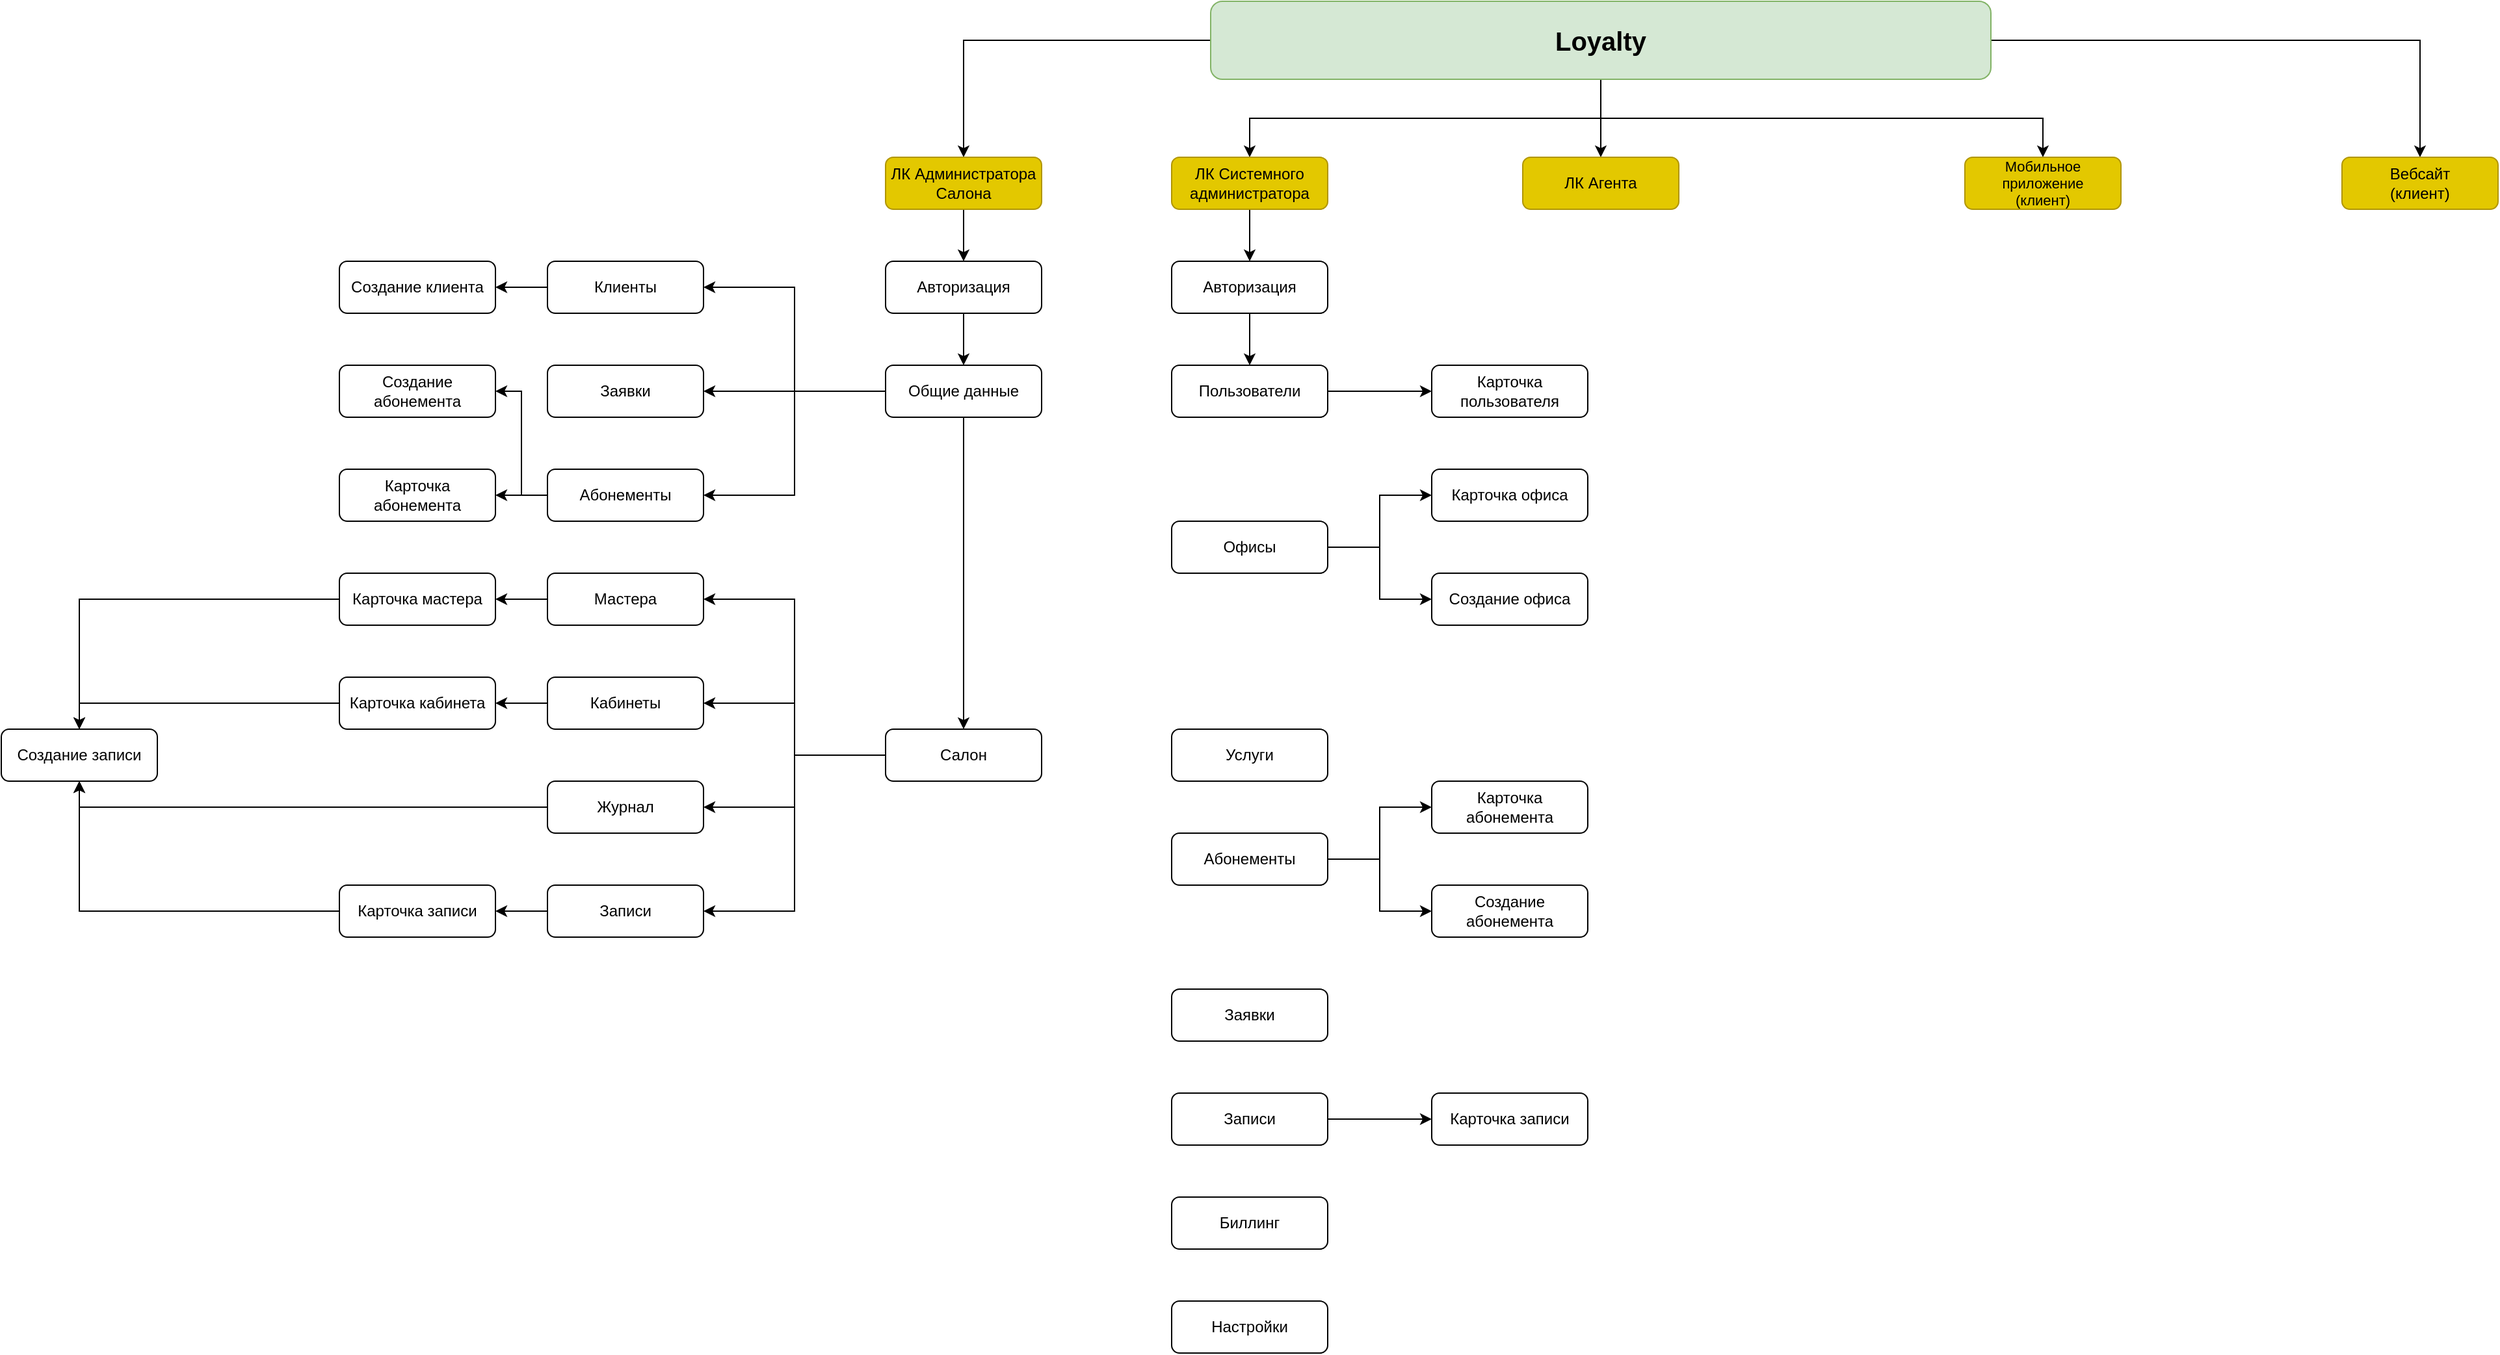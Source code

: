 <mxfile version="24.4.4" type="github">
  <diagram name="Page-1" id="3LspEZ6UrVPtPHhB3D5p">
    <mxGraphModel dx="3290" dy="868" grid="1" gridSize="10" guides="1" tooltips="1" connect="1" arrows="1" fold="1" page="1" pageScale="1" pageWidth="850" pageHeight="1100" math="0" shadow="0">
      <root>
        <mxCell id="0" />
        <mxCell id="1" parent="0" />
        <mxCell id="3AA2hyl5XIKiU2v8SSu--7" style="edgeStyle=orthogonalEdgeStyle;rounded=0;orthogonalLoop=1;jettySize=auto;html=1;" parent="1" source="3AA2hyl5XIKiU2v8SSu--1" target="3AA2hyl5XIKiU2v8SSu--2" edge="1">
          <mxGeometry relative="1" as="geometry" />
        </mxCell>
        <mxCell id="3AA2hyl5XIKiU2v8SSu--8" style="edgeStyle=orthogonalEdgeStyle;rounded=0;orthogonalLoop=1;jettySize=auto;html=1;" parent="1" source="3AA2hyl5XIKiU2v8SSu--1" target="3AA2hyl5XIKiU2v8SSu--3" edge="1">
          <mxGeometry relative="1" as="geometry" />
        </mxCell>
        <mxCell id="3AA2hyl5XIKiU2v8SSu--9" style="edgeStyle=orthogonalEdgeStyle;rounded=0;orthogonalLoop=1;jettySize=auto;html=1;entryX=0.5;entryY=0;entryDx=0;entryDy=0;" parent="1" source="3AA2hyl5XIKiU2v8SSu--1" target="3AA2hyl5XIKiU2v8SSu--4" edge="1">
          <mxGeometry relative="1" as="geometry" />
        </mxCell>
        <mxCell id="3AA2hyl5XIKiU2v8SSu--10" style="edgeStyle=orthogonalEdgeStyle;rounded=0;orthogonalLoop=1;jettySize=auto;html=1;" parent="1" source="3AA2hyl5XIKiU2v8SSu--1" target="3AA2hyl5XIKiU2v8SSu--5" edge="1">
          <mxGeometry relative="1" as="geometry" />
        </mxCell>
        <mxCell id="3AA2hyl5XIKiU2v8SSu--11" style="edgeStyle=orthogonalEdgeStyle;rounded=0;orthogonalLoop=1;jettySize=auto;html=1;" parent="1" source="3AA2hyl5XIKiU2v8SSu--1" target="3AA2hyl5XIKiU2v8SSu--6" edge="1">
          <mxGeometry relative="1" as="geometry" />
        </mxCell>
        <mxCell id="3AA2hyl5XIKiU2v8SSu--1" value="Loyalty" style="rounded=1;whiteSpace=wrap;html=1;fontSize=20;fontStyle=1;fillColor=#d5e8d4;strokeColor=#82b366;" parent="1" vertex="1">
          <mxGeometry x="270" y="40" width="600" height="60" as="geometry" />
        </mxCell>
        <mxCell id="3AA2hyl5XIKiU2v8SSu--13" value="" style="edgeStyle=orthogonalEdgeStyle;rounded=0;orthogonalLoop=1;jettySize=auto;html=1;" parent="1" source="3AA2hyl5XIKiU2v8SSu--2" target="3AA2hyl5XIKiU2v8SSu--12" edge="1">
          <mxGeometry relative="1" as="geometry" />
        </mxCell>
        <mxCell id="3AA2hyl5XIKiU2v8SSu--2" value="ЛК Администратора Салона" style="rounded=1;whiteSpace=wrap;html=1;fillColor=#e3c800;fontColor=#000000;strokeColor=#B09500;" parent="1" vertex="1">
          <mxGeometry x="20" y="160" width="120" height="40" as="geometry" />
        </mxCell>
        <mxCell id="JmcJDeHRHN8Dn5dJAAGy-20" value="" style="edgeStyle=orthogonalEdgeStyle;rounded=0;orthogonalLoop=1;jettySize=auto;html=1;" edge="1" parent="1" source="3AA2hyl5XIKiU2v8SSu--3" target="JmcJDeHRHN8Dn5dJAAGy-18">
          <mxGeometry relative="1" as="geometry" />
        </mxCell>
        <mxCell id="3AA2hyl5XIKiU2v8SSu--3" value="ЛК Системного администратора" style="rounded=1;whiteSpace=wrap;html=1;fillColor=#e3c800;fontColor=#000000;strokeColor=#B09500;" parent="1" vertex="1">
          <mxGeometry x="240" y="160" width="120" height="40" as="geometry" />
        </mxCell>
        <mxCell id="3AA2hyl5XIKiU2v8SSu--4" value="ЛК Агента" style="rounded=1;whiteSpace=wrap;html=1;fillColor=#e3c800;fontColor=#000000;strokeColor=#B09500;" parent="1" vertex="1">
          <mxGeometry x="510" y="160" width="120" height="40" as="geometry" />
        </mxCell>
        <mxCell id="3AA2hyl5XIKiU2v8SSu--5" value="Мобильное приложение&lt;div style=&quot;font-size: 11px;&quot;&gt;(клиент)&lt;/div&gt;" style="rounded=1;whiteSpace=wrap;html=1;fontSize=11;fillColor=#e3c800;fontColor=#000000;strokeColor=#B09500;" parent="1" vertex="1">
          <mxGeometry x="850" y="160" width="120" height="40" as="geometry" />
        </mxCell>
        <mxCell id="3AA2hyl5XIKiU2v8SSu--6" value="Вебсайт&lt;div&gt;(клиент)&lt;/div&gt;" style="rounded=1;whiteSpace=wrap;html=1;fillColor=#e3c800;fontColor=#000000;strokeColor=#B09500;" parent="1" vertex="1">
          <mxGeometry x="1140" y="160" width="120" height="40" as="geometry" />
        </mxCell>
        <mxCell id="3AA2hyl5XIKiU2v8SSu--15" value="" style="edgeStyle=orthogonalEdgeStyle;rounded=0;orthogonalLoop=1;jettySize=auto;html=1;" parent="1" source="3AA2hyl5XIKiU2v8SSu--12" target="3AA2hyl5XIKiU2v8SSu--14" edge="1">
          <mxGeometry relative="1" as="geometry" />
        </mxCell>
        <mxCell id="3AA2hyl5XIKiU2v8SSu--12" value="Авторизация" style="whiteSpace=wrap;html=1;rounded=1;" parent="1" vertex="1">
          <mxGeometry x="20" y="240" width="120" height="40" as="geometry" />
        </mxCell>
        <mxCell id="3AA2hyl5XIKiU2v8SSu--17" value="" style="edgeStyle=orthogonalEdgeStyle;rounded=0;orthogonalLoop=1;jettySize=auto;html=1;" parent="1" source="3AA2hyl5XIKiU2v8SSu--14" target="3AA2hyl5XIKiU2v8SSu--16" edge="1">
          <mxGeometry relative="1" as="geometry" />
        </mxCell>
        <mxCell id="3AA2hyl5XIKiU2v8SSu--24" style="edgeStyle=orthogonalEdgeStyle;rounded=0;orthogonalLoop=1;jettySize=auto;html=1;entryX=1;entryY=0.5;entryDx=0;entryDy=0;" parent="1" source="3AA2hyl5XIKiU2v8SSu--14" target="3AA2hyl5XIKiU2v8SSu--18" edge="1">
          <mxGeometry relative="1" as="geometry" />
        </mxCell>
        <mxCell id="3AA2hyl5XIKiU2v8SSu--25" style="edgeStyle=orthogonalEdgeStyle;rounded=0;orthogonalLoop=1;jettySize=auto;html=1;entryX=1;entryY=0.5;entryDx=0;entryDy=0;" parent="1" source="3AA2hyl5XIKiU2v8SSu--14" target="3AA2hyl5XIKiU2v8SSu--19" edge="1">
          <mxGeometry relative="1" as="geometry" />
        </mxCell>
        <mxCell id="3AA2hyl5XIKiU2v8SSu--27" style="edgeStyle=orthogonalEdgeStyle;rounded=0;orthogonalLoop=1;jettySize=auto;html=1;entryX=0.5;entryY=0;entryDx=0;entryDy=0;" parent="1" source="3AA2hyl5XIKiU2v8SSu--14" target="3AA2hyl5XIKiU2v8SSu--26" edge="1">
          <mxGeometry relative="1" as="geometry" />
        </mxCell>
        <mxCell id="3AA2hyl5XIKiU2v8SSu--14" value="Общие данные" style="whiteSpace=wrap;html=1;rounded=1;" parent="1" vertex="1">
          <mxGeometry x="20" y="320" width="120" height="40" as="geometry" />
        </mxCell>
        <mxCell id="3AA2hyl5XIKiU2v8SSu--16" value="Заявки" style="whiteSpace=wrap;html=1;rounded=1;" parent="1" vertex="1">
          <mxGeometry x="-240" y="320" width="120" height="40" as="geometry" />
        </mxCell>
        <mxCell id="3AA2hyl5XIKiU2v8SSu--22" value="" style="edgeStyle=orthogonalEdgeStyle;rounded=0;orthogonalLoop=1;jettySize=auto;html=1;" parent="1" source="3AA2hyl5XIKiU2v8SSu--18" target="3AA2hyl5XIKiU2v8SSu--21" edge="1">
          <mxGeometry relative="1" as="geometry" />
        </mxCell>
        <mxCell id="3AA2hyl5XIKiU2v8SSu--18" value="Клиенты" style="whiteSpace=wrap;html=1;rounded=1;" parent="1" vertex="1">
          <mxGeometry x="-240" y="240" width="120" height="40" as="geometry" />
        </mxCell>
        <mxCell id="JmcJDeHRHN8Dn5dJAAGy-16" style="edgeStyle=orthogonalEdgeStyle;rounded=0;orthogonalLoop=1;jettySize=auto;html=1;entryX=1;entryY=0.5;entryDx=0;entryDy=0;" edge="1" parent="1" source="3AA2hyl5XIKiU2v8SSu--19" target="JmcJDeHRHN8Dn5dJAAGy-15">
          <mxGeometry relative="1" as="geometry" />
        </mxCell>
        <mxCell id="JmcJDeHRHN8Dn5dJAAGy-17" style="edgeStyle=orthogonalEdgeStyle;rounded=0;orthogonalLoop=1;jettySize=auto;html=1;entryX=1;entryY=0.5;entryDx=0;entryDy=0;" edge="1" parent="1" source="3AA2hyl5XIKiU2v8SSu--19" target="3AA2hyl5XIKiU2v8SSu--20">
          <mxGeometry relative="1" as="geometry" />
        </mxCell>
        <mxCell id="3AA2hyl5XIKiU2v8SSu--19" value="Абонементы" style="whiteSpace=wrap;html=1;rounded=1;" parent="1" vertex="1">
          <mxGeometry x="-240" y="400" width="120" height="40" as="geometry" />
        </mxCell>
        <mxCell id="3AA2hyl5XIKiU2v8SSu--20" value="Создание абонемента" style="whiteSpace=wrap;html=1;rounded=1;" parent="1" vertex="1">
          <mxGeometry x="-400" y="320" width="120" height="40" as="geometry" />
        </mxCell>
        <mxCell id="3AA2hyl5XIKiU2v8SSu--21" value="Создание клиента" style="whiteSpace=wrap;html=1;rounded=1;" parent="1" vertex="1">
          <mxGeometry x="-400" y="240" width="120" height="40" as="geometry" />
        </mxCell>
        <mxCell id="3AA2hyl5XIKiU2v8SSu--32" style="edgeStyle=orthogonalEdgeStyle;rounded=0;orthogonalLoop=1;jettySize=auto;html=1;entryX=1;entryY=0.5;entryDx=0;entryDy=0;" parent="1" source="3AA2hyl5XIKiU2v8SSu--26" target="3AA2hyl5XIKiU2v8SSu--28" edge="1">
          <mxGeometry relative="1" as="geometry" />
        </mxCell>
        <mxCell id="3AA2hyl5XIKiU2v8SSu--33" style="edgeStyle=orthogonalEdgeStyle;rounded=0;orthogonalLoop=1;jettySize=auto;html=1;entryX=1;entryY=0.5;entryDx=0;entryDy=0;" parent="1" source="3AA2hyl5XIKiU2v8SSu--26" target="3AA2hyl5XIKiU2v8SSu--29" edge="1">
          <mxGeometry relative="1" as="geometry" />
        </mxCell>
        <mxCell id="3AA2hyl5XIKiU2v8SSu--34" style="edgeStyle=orthogonalEdgeStyle;rounded=0;orthogonalLoop=1;jettySize=auto;html=1;entryX=1;entryY=0.5;entryDx=0;entryDy=0;" parent="1" source="3AA2hyl5XIKiU2v8SSu--26" target="3AA2hyl5XIKiU2v8SSu--30" edge="1">
          <mxGeometry relative="1" as="geometry" />
        </mxCell>
        <mxCell id="3AA2hyl5XIKiU2v8SSu--35" style="edgeStyle=orthogonalEdgeStyle;rounded=0;orthogonalLoop=1;jettySize=auto;html=1;entryX=1;entryY=0.5;entryDx=0;entryDy=0;" parent="1" source="3AA2hyl5XIKiU2v8SSu--26" target="3AA2hyl5XIKiU2v8SSu--31" edge="1">
          <mxGeometry relative="1" as="geometry" />
        </mxCell>
        <mxCell id="3AA2hyl5XIKiU2v8SSu--26" value="Салон" style="whiteSpace=wrap;html=1;rounded=1;" parent="1" vertex="1">
          <mxGeometry x="20" y="600" width="120" height="40" as="geometry" />
        </mxCell>
        <mxCell id="JmcJDeHRHN8Dn5dJAAGy-5" value="" style="edgeStyle=orthogonalEdgeStyle;rounded=0;orthogonalLoop=1;jettySize=auto;html=1;" edge="1" parent="1" source="3AA2hyl5XIKiU2v8SSu--28" target="JmcJDeHRHN8Dn5dJAAGy-4">
          <mxGeometry relative="1" as="geometry" />
        </mxCell>
        <mxCell id="3AA2hyl5XIKiU2v8SSu--28" value="Мастера" style="whiteSpace=wrap;html=1;rounded=1;" parent="1" vertex="1">
          <mxGeometry x="-240" y="480" width="120" height="40" as="geometry" />
        </mxCell>
        <mxCell id="JmcJDeHRHN8Dn5dJAAGy-8" value="" style="edgeStyle=orthogonalEdgeStyle;rounded=0;orthogonalLoop=1;jettySize=auto;html=1;" edge="1" parent="1" source="3AA2hyl5XIKiU2v8SSu--29" target="JmcJDeHRHN8Dn5dJAAGy-7">
          <mxGeometry relative="1" as="geometry" />
        </mxCell>
        <mxCell id="3AA2hyl5XIKiU2v8SSu--29" value="Кабинеты" style="whiteSpace=wrap;html=1;rounded=1;" parent="1" vertex="1">
          <mxGeometry x="-240" y="560" width="120" height="40" as="geometry" />
        </mxCell>
        <mxCell id="JmcJDeHRHN8Dn5dJAAGy-11" style="edgeStyle=orthogonalEdgeStyle;rounded=0;orthogonalLoop=1;jettySize=auto;html=1;entryX=0.5;entryY=1;entryDx=0;entryDy=0;" edge="1" parent="1" source="3AA2hyl5XIKiU2v8SSu--30" target="JmcJDeHRHN8Dn5dJAAGy-6">
          <mxGeometry relative="1" as="geometry" />
        </mxCell>
        <mxCell id="3AA2hyl5XIKiU2v8SSu--30" value="Журнал" style="whiteSpace=wrap;html=1;rounded=1;" parent="1" vertex="1">
          <mxGeometry x="-240" y="640" width="120" height="40" as="geometry" />
        </mxCell>
        <mxCell id="JmcJDeHRHN8Dn5dJAAGy-10" value="" style="edgeStyle=orthogonalEdgeStyle;rounded=0;orthogonalLoop=1;jettySize=auto;html=1;" edge="1" parent="1" source="3AA2hyl5XIKiU2v8SSu--31" target="JmcJDeHRHN8Dn5dJAAGy-9">
          <mxGeometry relative="1" as="geometry" />
        </mxCell>
        <mxCell id="3AA2hyl5XIKiU2v8SSu--31" value="Записи" style="whiteSpace=wrap;html=1;rounded=1;" parent="1" vertex="1">
          <mxGeometry x="-240" y="720" width="120" height="40" as="geometry" />
        </mxCell>
        <mxCell id="JmcJDeHRHN8Dn5dJAAGy-12" style="edgeStyle=orthogonalEdgeStyle;rounded=0;orthogonalLoop=1;jettySize=auto;html=1;entryX=0.5;entryY=0;entryDx=0;entryDy=0;" edge="1" parent="1" source="JmcJDeHRHN8Dn5dJAAGy-4" target="JmcJDeHRHN8Dn5dJAAGy-6">
          <mxGeometry relative="1" as="geometry" />
        </mxCell>
        <mxCell id="JmcJDeHRHN8Dn5dJAAGy-4" value="Карточка мастера" style="whiteSpace=wrap;html=1;rounded=1;" vertex="1" parent="1">
          <mxGeometry x="-400" y="480" width="120" height="40" as="geometry" />
        </mxCell>
        <mxCell id="JmcJDeHRHN8Dn5dJAAGy-6" value="Создание записи" style="whiteSpace=wrap;html=1;rounded=1;" vertex="1" parent="1">
          <mxGeometry x="-660" y="600" width="120" height="40" as="geometry" />
        </mxCell>
        <mxCell id="JmcJDeHRHN8Dn5dJAAGy-13" style="edgeStyle=orthogonalEdgeStyle;rounded=0;orthogonalLoop=1;jettySize=auto;html=1;entryX=0.5;entryY=0;entryDx=0;entryDy=0;" edge="1" parent="1" source="JmcJDeHRHN8Dn5dJAAGy-7" target="JmcJDeHRHN8Dn5dJAAGy-6">
          <mxGeometry relative="1" as="geometry" />
        </mxCell>
        <mxCell id="JmcJDeHRHN8Dn5dJAAGy-7" value="Карточка кабинета" style="whiteSpace=wrap;html=1;rounded=1;" vertex="1" parent="1">
          <mxGeometry x="-400" y="560" width="120" height="40" as="geometry" />
        </mxCell>
        <mxCell id="JmcJDeHRHN8Dn5dJAAGy-14" style="edgeStyle=orthogonalEdgeStyle;rounded=0;orthogonalLoop=1;jettySize=auto;html=1;entryX=0.5;entryY=1;entryDx=0;entryDy=0;" edge="1" parent="1" source="JmcJDeHRHN8Dn5dJAAGy-9" target="JmcJDeHRHN8Dn5dJAAGy-6">
          <mxGeometry relative="1" as="geometry" />
        </mxCell>
        <mxCell id="JmcJDeHRHN8Dn5dJAAGy-9" value="Карточка записи" style="whiteSpace=wrap;html=1;rounded=1;" vertex="1" parent="1">
          <mxGeometry x="-400" y="720" width="120" height="40" as="geometry" />
        </mxCell>
        <mxCell id="JmcJDeHRHN8Dn5dJAAGy-15" value="Карточка абонемента" style="whiteSpace=wrap;html=1;rounded=1;" vertex="1" parent="1">
          <mxGeometry x="-400" y="400" width="120" height="40" as="geometry" />
        </mxCell>
        <mxCell id="JmcJDeHRHN8Dn5dJAAGy-21" value="" style="edgeStyle=orthogonalEdgeStyle;rounded=0;orthogonalLoop=1;jettySize=auto;html=1;" edge="1" parent="1" source="JmcJDeHRHN8Dn5dJAAGy-18" target="JmcJDeHRHN8Dn5dJAAGy-19">
          <mxGeometry relative="1" as="geometry" />
        </mxCell>
        <mxCell id="JmcJDeHRHN8Dn5dJAAGy-18" value="Авторизация" style="whiteSpace=wrap;html=1;rounded=1;" vertex="1" parent="1">
          <mxGeometry x="240" y="240" width="120" height="40" as="geometry" />
        </mxCell>
        <mxCell id="JmcJDeHRHN8Dn5dJAAGy-23" value="" style="edgeStyle=orthogonalEdgeStyle;rounded=0;orthogonalLoop=1;jettySize=auto;html=1;" edge="1" parent="1" source="JmcJDeHRHN8Dn5dJAAGy-19" target="JmcJDeHRHN8Dn5dJAAGy-22">
          <mxGeometry relative="1" as="geometry" />
        </mxCell>
        <mxCell id="JmcJDeHRHN8Dn5dJAAGy-19" value="Пользователи" style="whiteSpace=wrap;html=1;rounded=1;" vertex="1" parent="1">
          <mxGeometry x="240" y="320" width="120" height="40" as="geometry" />
        </mxCell>
        <mxCell id="JmcJDeHRHN8Dn5dJAAGy-22" value="Карточка пользователя" style="whiteSpace=wrap;html=1;rounded=1;" vertex="1" parent="1">
          <mxGeometry x="440" y="320" width="120" height="40" as="geometry" />
        </mxCell>
        <mxCell id="JmcJDeHRHN8Dn5dJAAGy-27" style="edgeStyle=orthogonalEdgeStyle;rounded=0;orthogonalLoop=1;jettySize=auto;html=1;entryX=0;entryY=0.5;entryDx=0;entryDy=0;" edge="1" parent="1" source="JmcJDeHRHN8Dn5dJAAGy-24" target="JmcJDeHRHN8Dn5dJAAGy-25">
          <mxGeometry relative="1" as="geometry" />
        </mxCell>
        <mxCell id="JmcJDeHRHN8Dn5dJAAGy-28" style="edgeStyle=orthogonalEdgeStyle;rounded=0;orthogonalLoop=1;jettySize=auto;html=1;entryX=0;entryY=0.5;entryDx=0;entryDy=0;" edge="1" parent="1" source="JmcJDeHRHN8Dn5dJAAGy-24" target="JmcJDeHRHN8Dn5dJAAGy-26">
          <mxGeometry relative="1" as="geometry" />
        </mxCell>
        <mxCell id="JmcJDeHRHN8Dn5dJAAGy-24" value="Офисы" style="whiteSpace=wrap;html=1;rounded=1;" vertex="1" parent="1">
          <mxGeometry x="240" y="440" width="120" height="40" as="geometry" />
        </mxCell>
        <mxCell id="JmcJDeHRHN8Dn5dJAAGy-25" value="Карточка офиса" style="whiteSpace=wrap;html=1;rounded=1;" vertex="1" parent="1">
          <mxGeometry x="440" y="400" width="120" height="40" as="geometry" />
        </mxCell>
        <mxCell id="JmcJDeHRHN8Dn5dJAAGy-26" value="Создание офиса" style="whiteSpace=wrap;html=1;rounded=1;" vertex="1" parent="1">
          <mxGeometry x="440" y="480" width="120" height="40" as="geometry" />
        </mxCell>
        <mxCell id="JmcJDeHRHN8Dn5dJAAGy-29" value="Услуги" style="whiteSpace=wrap;html=1;rounded=1;" vertex="1" parent="1">
          <mxGeometry x="240" y="600" width="120" height="40" as="geometry" />
        </mxCell>
        <mxCell id="JmcJDeHRHN8Dn5dJAAGy-32" style="edgeStyle=orthogonalEdgeStyle;rounded=0;orthogonalLoop=1;jettySize=auto;html=1;entryX=0;entryY=0.5;entryDx=0;entryDy=0;" edge="1" parent="1" source="JmcJDeHRHN8Dn5dJAAGy-30" target="JmcJDeHRHN8Dn5dJAAGy-31">
          <mxGeometry relative="1" as="geometry" />
        </mxCell>
        <mxCell id="JmcJDeHRHN8Dn5dJAAGy-34" style="edgeStyle=orthogonalEdgeStyle;rounded=0;orthogonalLoop=1;jettySize=auto;html=1;entryX=0;entryY=0.5;entryDx=0;entryDy=0;" edge="1" parent="1" source="JmcJDeHRHN8Dn5dJAAGy-30" target="JmcJDeHRHN8Dn5dJAAGy-33">
          <mxGeometry relative="1" as="geometry" />
        </mxCell>
        <mxCell id="JmcJDeHRHN8Dn5dJAAGy-30" value="Абонементы" style="whiteSpace=wrap;html=1;rounded=1;" vertex="1" parent="1">
          <mxGeometry x="240" y="680" width="120" height="40" as="geometry" />
        </mxCell>
        <mxCell id="JmcJDeHRHN8Dn5dJAAGy-31" value="Карточка абонемента" style="whiteSpace=wrap;html=1;rounded=1;" vertex="1" parent="1">
          <mxGeometry x="440" y="640" width="120" height="40" as="geometry" />
        </mxCell>
        <mxCell id="JmcJDeHRHN8Dn5dJAAGy-33" value="Создание абонемента" style="whiteSpace=wrap;html=1;rounded=1;" vertex="1" parent="1">
          <mxGeometry x="440" y="720" width="120" height="40" as="geometry" />
        </mxCell>
        <mxCell id="JmcJDeHRHN8Dn5dJAAGy-35" value="Заявки" style="whiteSpace=wrap;html=1;rounded=1;" vertex="1" parent="1">
          <mxGeometry x="240" y="800" width="120" height="40" as="geometry" />
        </mxCell>
        <mxCell id="JmcJDeHRHN8Dn5dJAAGy-39" value="" style="edgeStyle=orthogonalEdgeStyle;rounded=0;orthogonalLoop=1;jettySize=auto;html=1;" edge="1" parent="1" source="JmcJDeHRHN8Dn5dJAAGy-36" target="JmcJDeHRHN8Dn5dJAAGy-37">
          <mxGeometry relative="1" as="geometry" />
        </mxCell>
        <mxCell id="JmcJDeHRHN8Dn5dJAAGy-36" value="Записи" style="whiteSpace=wrap;html=1;rounded=1;" vertex="1" parent="1">
          <mxGeometry x="240" y="880" width="120" height="40" as="geometry" />
        </mxCell>
        <mxCell id="JmcJDeHRHN8Dn5dJAAGy-37" value="Карточка записи" style="whiteSpace=wrap;html=1;rounded=1;" vertex="1" parent="1">
          <mxGeometry x="440" y="880" width="120" height="40" as="geometry" />
        </mxCell>
        <mxCell id="JmcJDeHRHN8Dn5dJAAGy-40" value="Биллинг" style="whiteSpace=wrap;html=1;rounded=1;" vertex="1" parent="1">
          <mxGeometry x="240" y="960" width="120" height="40" as="geometry" />
        </mxCell>
        <mxCell id="JmcJDeHRHN8Dn5dJAAGy-41" value="Настройки" style="whiteSpace=wrap;html=1;rounded=1;" vertex="1" parent="1">
          <mxGeometry x="240" y="1040" width="120" height="40" as="geometry" />
        </mxCell>
      </root>
    </mxGraphModel>
  </diagram>
</mxfile>
